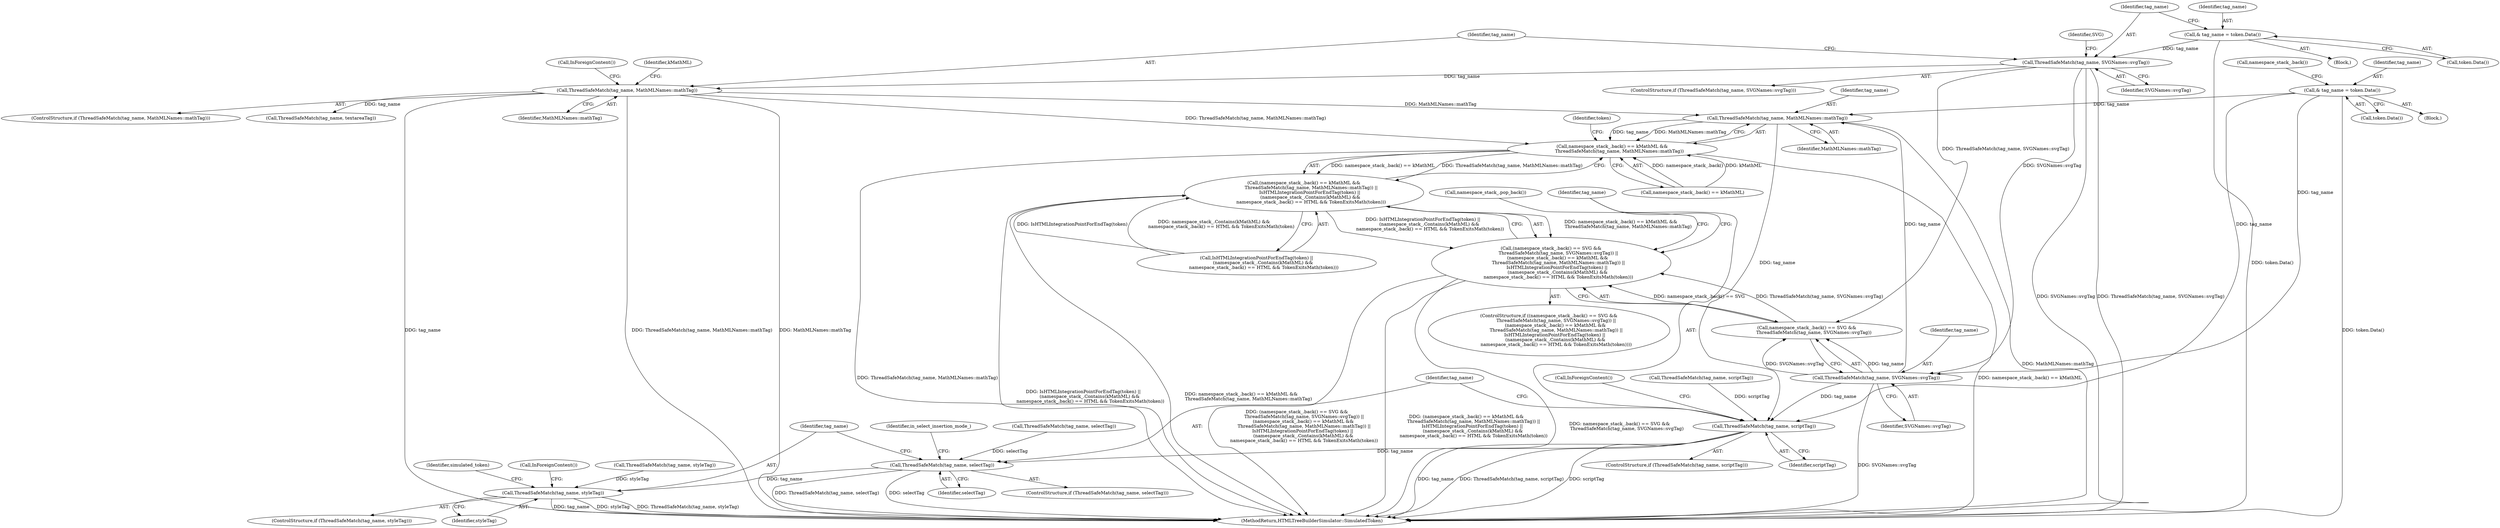 digraph "0_Chrome_133bc5c262b2555af223263452e9875a95db9eb7@API" {
"1000284" [label="(Call,ThreadSafeMatch(tag_name, MathMLNames::mathTag))"];
"1000267" [label="(Call,& tag_name = token.Data())"];
"1000276" [label="(Call,ThreadSafeMatch(tag_name, SVGNames::svgTag))"];
"1000118" [label="(Call,ThreadSafeMatch(tag_name, SVGNames::svgTag))"];
"1000114" [label="(Call,& tag_name = token.Data())"];
"1000124" [label="(Call,ThreadSafeMatch(tag_name, MathMLNames::mathTag))"];
"1000280" [label="(Call,namespace_stack_.back() == kMathML &&\n          ThreadSafeMatch(tag_name, MathMLNames::mathTag))"];
"1000279" [label="(Call,(namespace_stack_.back() == kMathML &&\n          ThreadSafeMatch(tag_name, MathMLNames::mathTag)) ||\n        IsHTMLIntegrationPointForEndTag(token) ||\n         (namespace_stack_.Contains(kMathML) &&\n          namespace_stack_.back() == HTML && TokenExitsMath(token)))"];
"1000271" [label="(Call,(namespace_stack_.back() == SVG &&\n          ThreadSafeMatch(tag_name, SVGNames::svgTag)) ||\n         (namespace_stack_.back() == kMathML &&\n          ThreadSafeMatch(tag_name, MathMLNames::mathTag)) ||\n        IsHTMLIntegrationPointForEndTag(token) ||\n         (namespace_stack_.Contains(kMathML) &&\n          namespace_stack_.back() == HTML && TokenExitsMath(token)))"];
"1000302" [label="(Call,ThreadSafeMatch(tag_name, scriptTag))"];
"1000315" [label="(Call,ThreadSafeMatch(tag_name, selectTag))"];
"1000323" [label="(Call,ThreadSafeMatch(tag_name, styleTag))"];
"1000281" [label="(Call,namespace_stack_.back() == kMathML)"];
"1000123" [label="(ControlStructure,if (ThreadSafeMatch(tag_name, MathMLNames::mathTag)))"];
"1000112" [label="(Block,)"];
"1000269" [label="(Call,token.Data())"];
"1000116" [label="(Call,token.Data())"];
"1000301" [label="(ControlStructure,if (ThreadSafeMatch(tag_name, scriptTag)))"];
"1000323" [label="(Call,ThreadSafeMatch(tag_name, styleTag))"];
"1000155" [label="(Call,ThreadSafeMatch(tag_name, textareaTag))"];
"1000303" [label="(Identifier,tag_name)"];
"1000335" [label="(MethodReturn,HTMLTreeBuilderSimulator::SimulatedToken)"];
"1000114" [label="(Call,& tag_name = token.Data())"];
"1000126" [label="(Identifier,MathMLNames::mathTag)"];
"1000286" [label="(Identifier,MathMLNames::mathTag)"];
"1000124" [label="(Call,ThreadSafeMatch(tag_name, MathMLNames::mathTag))"];
"1000320" [label="(Identifier,in_select_insertion_mode_)"];
"1000285" [label="(Identifier,tag_name)"];
"1000272" [label="(Call,namespace_stack_.back() == SVG &&\n          ThreadSafeMatch(tag_name, SVGNames::svgTag))"];
"1000125" [label="(Identifier,tag_name)"];
"1000316" [label="(Identifier,tag_name)"];
"1000324" [label="(Identifier,tag_name)"];
"1000289" [label="(Identifier,token)"];
"1000315" [label="(Call,ThreadSafeMatch(tag_name, selectTag))"];
"1000327" [label="(Identifier,simulated_token)"];
"1000302" [label="(Call,ThreadSafeMatch(tag_name, scriptTag))"];
"1000322" [label="(ControlStructure,if (ThreadSafeMatch(tag_name, styleTag)))"];
"1000300" [label="(Call,namespace_stack_.pop_back())"];
"1000117" [label="(ControlStructure,if (ThreadSafeMatch(tag_name, SVGNames::svgTag)))"];
"1000274" [label="(Call,namespace_stack_.back())"];
"1000119" [label="(Identifier,tag_name)"];
"1000115" [label="(Identifier,tag_name)"];
"1000270" [label="(ControlStructure,if ((namespace_stack_.back() == SVG &&\n          ThreadSafeMatch(tag_name, SVGNames::svgTag)) ||\n         (namespace_stack_.back() == kMathML &&\n          ThreadSafeMatch(tag_name, MathMLNames::mathTag)) ||\n        IsHTMLIntegrationPointForEndTag(token) ||\n         (namespace_stack_.Contains(kMathML) &&\n          namespace_stack_.back() == HTML && TokenExitsMath(token))))"];
"1000166" [label="(Call,ThreadSafeMatch(tag_name, scriptTag))"];
"1000276" [label="(Call,ThreadSafeMatch(tag_name, SVGNames::svgTag))"];
"1000128" [label="(Identifier,kMathML)"];
"1000118" [label="(Call,ThreadSafeMatch(tag_name, SVGNames::svgTag))"];
"1000330" [label="(Call,InForeignContent())"];
"1000202" [label="(Call,ThreadSafeMatch(tag_name, styleTag))"];
"1000287" [label="(Call,IsHTMLIntegrationPointForEndTag(token) ||\n         (namespace_stack_.Contains(kMathML) &&\n          namespace_stack_.back() == HTML && TokenExitsMath(token)))"];
"1000271" [label="(Call,(namespace_stack_.back() == SVG &&\n          ThreadSafeMatch(tag_name, SVGNames::svgTag)) ||\n         (namespace_stack_.back() == kMathML &&\n          ThreadSafeMatch(tag_name, MathMLNames::mathTag)) ||\n        IsHTMLIntegrationPointForEndTag(token) ||\n         (namespace_stack_.Contains(kMathML) &&\n          namespace_stack_.back() == HTML && TokenExitsMath(token)))"];
"1000236" [label="(Call,ThreadSafeMatch(tag_name, selectTag))"];
"1000308" [label="(Call,InForeignContent())"];
"1000278" [label="(Identifier,SVGNames::svgTag)"];
"1000120" [label="(Identifier,SVGNames::svgTag)"];
"1000267" [label="(Call,& tag_name = token.Data())"];
"1000325" [label="(Identifier,styleTag)"];
"1000122" [label="(Identifier,SVG)"];
"1000279" [label="(Call,(namespace_stack_.back() == kMathML &&\n          ThreadSafeMatch(tag_name, MathMLNames::mathTag)) ||\n        IsHTMLIntegrationPointForEndTag(token) ||\n         (namespace_stack_.Contains(kMathML) &&\n          namespace_stack_.back() == HTML && TokenExitsMath(token)))"];
"1000280" [label="(Call,namespace_stack_.back() == kMathML &&\n          ThreadSafeMatch(tag_name, MathMLNames::mathTag))"];
"1000268" [label="(Identifier,tag_name)"];
"1000265" [label="(Block,)"];
"1000317" [label="(Identifier,selectTag)"];
"1000284" [label="(Call,ThreadSafeMatch(tag_name, MathMLNames::mathTag))"];
"1000304" [label="(Identifier,scriptTag)"];
"1000314" [label="(ControlStructure,if (ThreadSafeMatch(tag_name, selectTag)))"];
"1000131" [label="(Call,InForeignContent())"];
"1000277" [label="(Identifier,tag_name)"];
"1000284" -> "1000280"  [label="AST: "];
"1000284" -> "1000286"  [label="CFG: "];
"1000285" -> "1000284"  [label="AST: "];
"1000286" -> "1000284"  [label="AST: "];
"1000280" -> "1000284"  [label="CFG: "];
"1000284" -> "1000335"  [label="DDG: MathMLNames::mathTag"];
"1000284" -> "1000280"  [label="DDG: tag_name"];
"1000284" -> "1000280"  [label="DDG: MathMLNames::mathTag"];
"1000267" -> "1000284"  [label="DDG: tag_name"];
"1000276" -> "1000284"  [label="DDG: tag_name"];
"1000124" -> "1000284"  [label="DDG: MathMLNames::mathTag"];
"1000284" -> "1000302"  [label="DDG: tag_name"];
"1000267" -> "1000265"  [label="AST: "];
"1000267" -> "1000269"  [label="CFG: "];
"1000268" -> "1000267"  [label="AST: "];
"1000269" -> "1000267"  [label="AST: "];
"1000274" -> "1000267"  [label="CFG: "];
"1000267" -> "1000335"  [label="DDG: token.Data()"];
"1000267" -> "1000276"  [label="DDG: tag_name"];
"1000267" -> "1000302"  [label="DDG: tag_name"];
"1000276" -> "1000272"  [label="AST: "];
"1000276" -> "1000278"  [label="CFG: "];
"1000277" -> "1000276"  [label="AST: "];
"1000278" -> "1000276"  [label="AST: "];
"1000272" -> "1000276"  [label="CFG: "];
"1000276" -> "1000335"  [label="DDG: SVGNames::svgTag"];
"1000276" -> "1000272"  [label="DDG: tag_name"];
"1000276" -> "1000272"  [label="DDG: SVGNames::svgTag"];
"1000118" -> "1000276"  [label="DDG: SVGNames::svgTag"];
"1000276" -> "1000302"  [label="DDG: tag_name"];
"1000118" -> "1000117"  [label="AST: "];
"1000118" -> "1000120"  [label="CFG: "];
"1000119" -> "1000118"  [label="AST: "];
"1000120" -> "1000118"  [label="AST: "];
"1000122" -> "1000118"  [label="CFG: "];
"1000125" -> "1000118"  [label="CFG: "];
"1000118" -> "1000335"  [label="DDG: ThreadSafeMatch(tag_name, SVGNames::svgTag)"];
"1000118" -> "1000335"  [label="DDG: SVGNames::svgTag"];
"1000114" -> "1000118"  [label="DDG: tag_name"];
"1000118" -> "1000124"  [label="DDG: tag_name"];
"1000118" -> "1000272"  [label="DDG: ThreadSafeMatch(tag_name, SVGNames::svgTag)"];
"1000114" -> "1000112"  [label="AST: "];
"1000114" -> "1000116"  [label="CFG: "];
"1000115" -> "1000114"  [label="AST: "];
"1000116" -> "1000114"  [label="AST: "];
"1000119" -> "1000114"  [label="CFG: "];
"1000114" -> "1000335"  [label="DDG: token.Data()"];
"1000124" -> "1000123"  [label="AST: "];
"1000124" -> "1000126"  [label="CFG: "];
"1000125" -> "1000124"  [label="AST: "];
"1000126" -> "1000124"  [label="AST: "];
"1000128" -> "1000124"  [label="CFG: "];
"1000131" -> "1000124"  [label="CFG: "];
"1000124" -> "1000335"  [label="DDG: MathMLNames::mathTag"];
"1000124" -> "1000335"  [label="DDG: tag_name"];
"1000124" -> "1000335"  [label="DDG: ThreadSafeMatch(tag_name, MathMLNames::mathTag)"];
"1000124" -> "1000155"  [label="DDG: tag_name"];
"1000124" -> "1000280"  [label="DDG: ThreadSafeMatch(tag_name, MathMLNames::mathTag)"];
"1000280" -> "1000279"  [label="AST: "];
"1000280" -> "1000281"  [label="CFG: "];
"1000281" -> "1000280"  [label="AST: "];
"1000289" -> "1000280"  [label="CFG: "];
"1000279" -> "1000280"  [label="CFG: "];
"1000280" -> "1000335"  [label="DDG: ThreadSafeMatch(tag_name, MathMLNames::mathTag)"];
"1000280" -> "1000335"  [label="DDG: namespace_stack_.back() == kMathML"];
"1000280" -> "1000279"  [label="DDG: namespace_stack_.back() == kMathML"];
"1000280" -> "1000279"  [label="DDG: ThreadSafeMatch(tag_name, MathMLNames::mathTag)"];
"1000281" -> "1000280"  [label="DDG: namespace_stack_.back()"];
"1000281" -> "1000280"  [label="DDG: kMathML"];
"1000279" -> "1000271"  [label="AST: "];
"1000279" -> "1000287"  [label="CFG: "];
"1000287" -> "1000279"  [label="AST: "];
"1000271" -> "1000279"  [label="CFG: "];
"1000279" -> "1000335"  [label="DDG: namespace_stack_.back() == kMathML &&\n          ThreadSafeMatch(tag_name, MathMLNames::mathTag)"];
"1000279" -> "1000335"  [label="DDG: IsHTMLIntegrationPointForEndTag(token) ||\n         (namespace_stack_.Contains(kMathML) &&\n          namespace_stack_.back() == HTML && TokenExitsMath(token))"];
"1000279" -> "1000271"  [label="DDG: namespace_stack_.back() == kMathML &&\n          ThreadSafeMatch(tag_name, MathMLNames::mathTag)"];
"1000279" -> "1000271"  [label="DDG: IsHTMLIntegrationPointForEndTag(token) ||\n         (namespace_stack_.Contains(kMathML) &&\n          namespace_stack_.back() == HTML && TokenExitsMath(token))"];
"1000287" -> "1000279"  [label="DDG: IsHTMLIntegrationPointForEndTag(token)"];
"1000287" -> "1000279"  [label="DDG: namespace_stack_.Contains(kMathML) &&\n          namespace_stack_.back() == HTML && TokenExitsMath(token)"];
"1000271" -> "1000270"  [label="AST: "];
"1000271" -> "1000272"  [label="CFG: "];
"1000272" -> "1000271"  [label="AST: "];
"1000300" -> "1000271"  [label="CFG: "];
"1000303" -> "1000271"  [label="CFG: "];
"1000271" -> "1000335"  [label="DDG: namespace_stack_.back() == SVG &&\n          ThreadSafeMatch(tag_name, SVGNames::svgTag)"];
"1000271" -> "1000335"  [label="DDG: (namespace_stack_.back() == SVG &&\n          ThreadSafeMatch(tag_name, SVGNames::svgTag)) ||\n         (namespace_stack_.back() == kMathML &&\n          ThreadSafeMatch(tag_name, MathMLNames::mathTag)) ||\n        IsHTMLIntegrationPointForEndTag(token) ||\n         (namespace_stack_.Contains(kMathML) &&\n          namespace_stack_.back() == HTML && TokenExitsMath(token))"];
"1000271" -> "1000335"  [label="DDG: (namespace_stack_.back() == kMathML &&\n          ThreadSafeMatch(tag_name, MathMLNames::mathTag)) ||\n        IsHTMLIntegrationPointForEndTag(token) ||\n         (namespace_stack_.Contains(kMathML) &&\n          namespace_stack_.back() == HTML && TokenExitsMath(token))"];
"1000272" -> "1000271"  [label="DDG: namespace_stack_.back() == SVG"];
"1000272" -> "1000271"  [label="DDG: ThreadSafeMatch(tag_name, SVGNames::svgTag)"];
"1000302" -> "1000301"  [label="AST: "];
"1000302" -> "1000304"  [label="CFG: "];
"1000303" -> "1000302"  [label="AST: "];
"1000304" -> "1000302"  [label="AST: "];
"1000308" -> "1000302"  [label="CFG: "];
"1000316" -> "1000302"  [label="CFG: "];
"1000302" -> "1000335"  [label="DDG: scriptTag"];
"1000302" -> "1000335"  [label="DDG: tag_name"];
"1000302" -> "1000335"  [label="DDG: ThreadSafeMatch(tag_name, scriptTag)"];
"1000166" -> "1000302"  [label="DDG: scriptTag"];
"1000302" -> "1000315"  [label="DDG: tag_name"];
"1000315" -> "1000314"  [label="AST: "];
"1000315" -> "1000317"  [label="CFG: "];
"1000316" -> "1000315"  [label="AST: "];
"1000317" -> "1000315"  [label="AST: "];
"1000320" -> "1000315"  [label="CFG: "];
"1000324" -> "1000315"  [label="CFG: "];
"1000315" -> "1000335"  [label="DDG: ThreadSafeMatch(tag_name, selectTag)"];
"1000315" -> "1000335"  [label="DDG: selectTag"];
"1000236" -> "1000315"  [label="DDG: selectTag"];
"1000315" -> "1000323"  [label="DDG: tag_name"];
"1000323" -> "1000322"  [label="AST: "];
"1000323" -> "1000325"  [label="CFG: "];
"1000324" -> "1000323"  [label="AST: "];
"1000325" -> "1000323"  [label="AST: "];
"1000327" -> "1000323"  [label="CFG: "];
"1000330" -> "1000323"  [label="CFG: "];
"1000323" -> "1000335"  [label="DDG: tag_name"];
"1000323" -> "1000335"  [label="DDG: styleTag"];
"1000323" -> "1000335"  [label="DDG: ThreadSafeMatch(tag_name, styleTag)"];
"1000202" -> "1000323"  [label="DDG: styleTag"];
}
